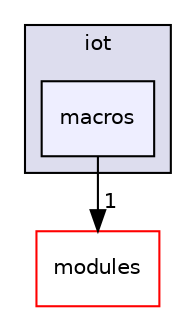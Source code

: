 digraph "macros" {
  compound=true
  node [ fontsize="10", fontname="Helvetica"];
  edge [ labelfontsize="10", labelfontname="Helvetica"];
  subgraph clusterdir_8f8648e7d8a36446ac64cd6286ee611b {
    graph [ bgcolor="#ddddee", pencolor="black", label="iot" fontname="Helvetica", fontsize="10", URL="dir_8f8648e7d8a36446ac64cd6286ee611b.html"]
  dir_250cd70e81fc3ce11f0cc579ead9c13a [shape=box, label="macros", style="filled", fillcolor="#eeeeff", pencolor="black", URL="dir_250cd70e81fc3ce11f0cc579ead9c13a.html"];
  }
  dir_e05d7e2b1ecd646af5bb94391405f3b5 [shape=box label="modules" fillcolor="white" style="filled" color="red" URL="dir_e05d7e2b1ecd646af5bb94391405f3b5.html"];
  dir_250cd70e81fc3ce11f0cc579ead9c13a->dir_e05d7e2b1ecd646af5bb94391405f3b5 [headlabel="1", labeldistance=1.5 headhref="dir_000067_000008.html"];
}
